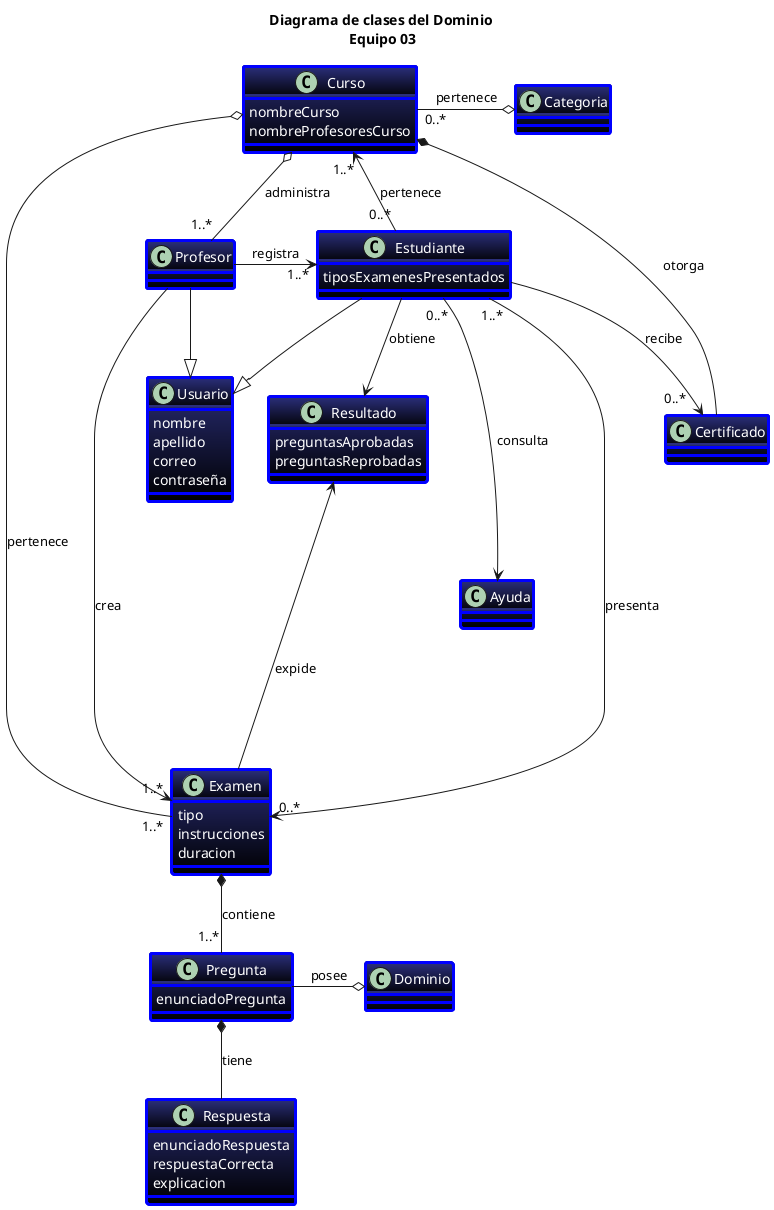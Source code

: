 @startuml "Diagrama de clases"

title "Diagrama de clases del Dominio\n Equipo 03"

skinparam Class{
  BackgroundColor 2B2F7B-black
  AttributeFontColor white
  BorderThickness 3
  BorderColor blue
}
class Usuario{
  nombre
  apellido
  correo
  contraseña 
}
class Profesor

class Estudiante{
  tiposExamenesPresentados
}

class Ayuda

class Curso{
  nombreCurso
  nombreProfesoresCurso
}
class Categoria

class Examen{
  tipo
  instrucciones
  duracion
}
class Resultado{
  preguntasAprobadas
  preguntasReprobadas
}

class Pregunta{
  enunciadoPregunta
}

class Dominio

class Respuesta{
  enunciadoRespuesta
  respuestaCorrecta
  explicacion
}
class Certificado{
}

Usuario <|-left- Profesor
Usuario <|-up- Estudiante

Profesor --> "1..*"Examen: crea
Profesor -right-> "     1..*"Estudiante: registra
Profesor "    1..*"-up-o Curso: administra

Estudiante "0..*"-right->"    1..*"Curso: pertenece
Estudiante "1..*"-right-> "0..* "Examen: presenta
Estudiante --> "0..*   "Certificado: recibe
Estudiante "0..*"---> Ayuda: consulta
Estudiante --> Resultado: "obtiene     "

Examen *-down- "1..*"Pregunta: contiene
Examen -up---> Resultado: expide

Pregunta *-down- Respuesta: tiene
Pregunta -right-o Dominio: posee

Curso "0..*" -right-o Categoria: pertenece
Curso o----- "1..*"Examen: pertenece
Curso *- Certificado: otorga

@enduml